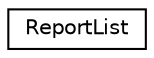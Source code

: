 digraph G
{
  edge [fontname="Helvetica",fontsize="10",labelfontname="Helvetica",labelfontsize="10"];
  node [fontname="Helvetica",fontsize="10",shape=record];
  rankdir=LR;
  Node1 [label="ReportList",height=0.2,width=0.4,color="black", fillcolor="white", style="filled",URL="$df/df0/structReportList.html"];
}
